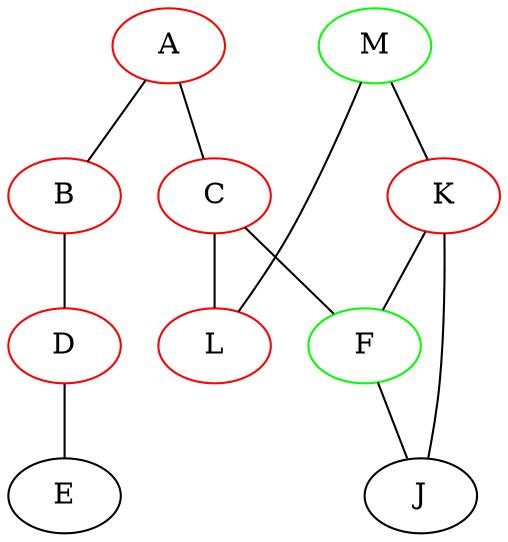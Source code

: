 // BFS
graph {
	A [color=red]
	M [color=red]
	B [color=red]
	K [color=red]
	C [color=red]
	L [color=red]
	D [color=red]
	F [color=red]
	F [color=red]
	F [color=green]
	M [color=green]
	A -- B
	A -- C
	M -- K
	M -- L
	B -- D
	K -- F
	K -- J
	C -- F
	C -- L
	D -- E
	F -- J
}
